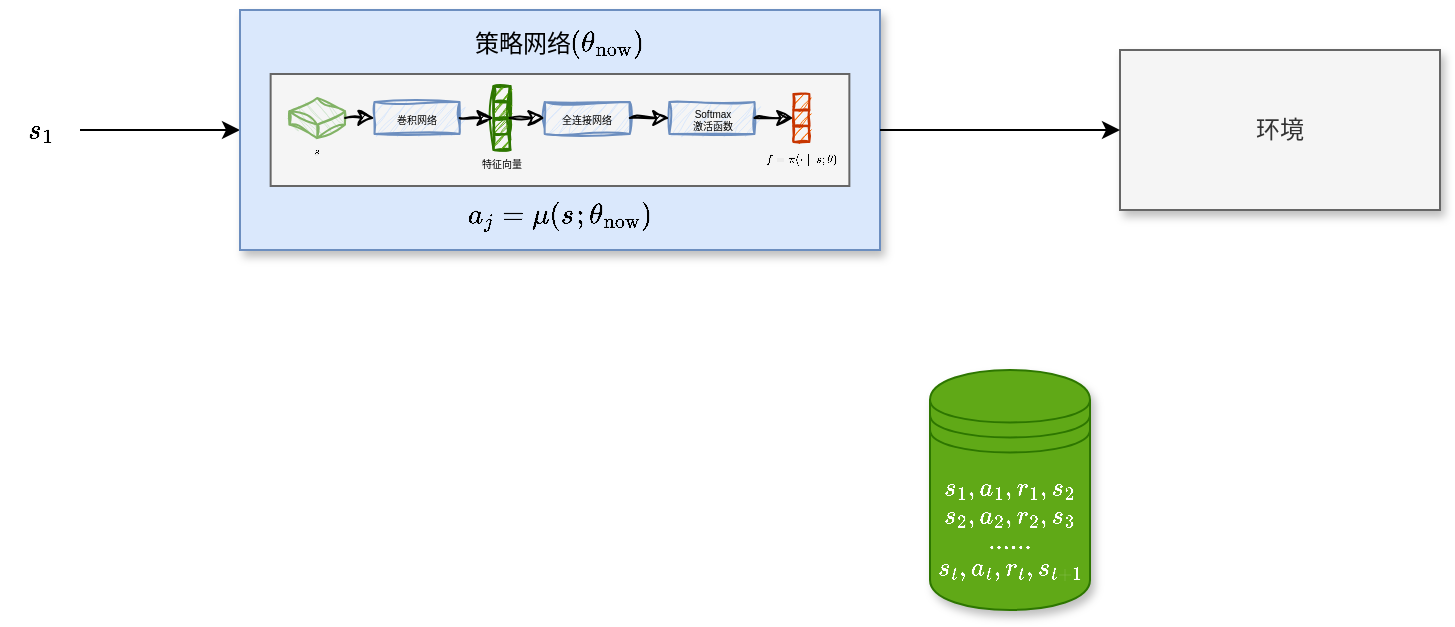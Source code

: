 <mxfile version="22.1.11" type="github" pages="2">
  <diagram name="第 1 页" id="D8CwGveDmH4_T83zukJF">
    <mxGraphModel dx="858" dy="1303" grid="1" gridSize="10" guides="1" tooltips="1" connect="1" arrows="1" fold="1" page="1" pageScale="1" pageWidth="1169" pageHeight="827" math="1" shadow="0">
      <root>
        <mxCell id="0" />
        <mxCell id="1" parent="0" />
        <mxCell id="J2k-B5QdtApuFqRNuriJ-1" value="&lt;div style=&quot;font-size: 11px;&quot;&gt;&lt;font style=&quot;font-size: 11px;&quot;&gt;`s_1,a_1,r_1,s_{2}`&lt;/font&gt;&lt;/div&gt;&lt;div style=&quot;font-size: 11px;&quot;&gt;&lt;font style=&quot;font-size: 11px;&quot;&gt;`s_2,a_2,r_2,s_{3}`&lt;/font&gt;&lt;/div&gt;&lt;div style=&quot;font-size: 11px;&quot;&gt;&lt;font style=&quot;font-size: 11px;&quot;&gt;`......`&lt;br&gt;&lt;/font&gt;&lt;/div&gt;&lt;div style=&quot;font-size: 11px;&quot;&gt;&lt;font style=&quot;font-size: 11px;&quot;&gt;`s_t,a_t,r_t,s_{t+1}`&lt;/font&gt;&lt;/div&gt;" style="shape=datastore;whiteSpace=wrap;html=1;fillColor=#60a917;strokeColor=#2D7600;fontColor=#ffffff;shadow=1;" parent="1" vertex="1">
          <mxGeometry x="545" y="160" width="80" height="120" as="geometry" />
        </mxCell>
        <mxCell id="J2k-B5QdtApuFqRNuriJ-30" style="edgeStyle=orthogonalEdgeStyle;rounded=0;orthogonalLoop=1;jettySize=auto;html=1;entryX=0;entryY=0.5;entryDx=0;entryDy=0;" parent="1" source="J2k-B5QdtApuFqRNuriJ-2" target="J2k-B5QdtApuFqRNuriJ-4" edge="1">
          <mxGeometry relative="1" as="geometry" />
        </mxCell>
        <mxCell id="J2k-B5QdtApuFqRNuriJ-2" value="`s_1`" style="text;strokeColor=none;align=center;fillColor=none;html=1;verticalAlign=middle;whiteSpace=wrap;rounded=0;" parent="1" vertex="1">
          <mxGeometry x="80" y="20" width="40" height="40" as="geometry" />
        </mxCell>
        <mxCell id="J2k-B5QdtApuFqRNuriJ-3" value="" style="group;fillColor=#d5e8d4;strokeColor=#82b366;" parent="1" vertex="1" connectable="0">
          <mxGeometry x="200" y="-20" width="320" height="120" as="geometry" />
        </mxCell>
        <mxCell id="J2k-B5QdtApuFqRNuriJ-4" value="&lt;div&gt;策略网络`(\theta_{\text{now}})`&lt;/div&gt;&lt;div&gt;&lt;br&gt;&lt;/div&gt;&lt;div&gt;&lt;br&gt;&lt;/div&gt;&lt;div&gt;&lt;br&gt;&lt;/div&gt;&lt;div&gt;&lt;br&gt;&lt;/div&gt;&lt;div&gt;&lt;br&gt;&lt;/div&gt;&lt;div&gt;`a_{j} = \mu(s_{};\theta_{\text{now}})`&lt;br&gt;&lt;/div&gt;" style="rounded=0;whiteSpace=wrap;html=1;fillColor=#dae8fc;strokeColor=#6c8ebf;shadow=1;" parent="J2k-B5QdtApuFqRNuriJ-3" vertex="1">
          <mxGeometry width="320" height="120" as="geometry" />
        </mxCell>
        <mxCell id="J2k-B5QdtApuFqRNuriJ-5" value="" style="group" parent="J2k-B5QdtApuFqRNuriJ-3" vertex="1" connectable="0">
          <mxGeometry x="15.32" y="32" width="289.36" height="56" as="geometry" />
        </mxCell>
        <mxCell id="J2k-B5QdtApuFqRNuriJ-6" value="" style="rounded=0;whiteSpace=wrap;html=1;fillColor=#f5f5f5;fontColor=#333333;strokeColor=#666666;" parent="J2k-B5QdtApuFqRNuriJ-5" vertex="1">
          <mxGeometry width="289.36" height="56" as="geometry" />
        </mxCell>
        <mxCell id="J2k-B5QdtApuFqRNuriJ-7" value="" style="html=1;shape=mxgraph.basic.isocube;isoAngle=15;flipH=1;flipV=0;fillColor=#d5e8d4;strokeColor=#82b366;shadow=0;fontSize=5;sketch=1;curveFitting=1;jiggle=2;" parent="J2k-B5QdtApuFqRNuriJ-5" vertex="1">
          <mxGeometry x="9.36" y="12" width="27.853" height="20" as="geometry" />
        </mxCell>
        <mxCell id="J2k-B5QdtApuFqRNuriJ-8" value="巻积网络" style="rounded=0;whiteSpace=wrap;html=1;fillColor=#dae8fc;strokeColor=#6c8ebf;shadow=0;fontSize=5;sketch=1;curveFitting=1;jiggle=2;" parent="J2k-B5QdtApuFqRNuriJ-5" vertex="1">
          <mxGeometry x="51.913" y="14" width="42.553" height="16" as="geometry" />
        </mxCell>
        <mxCell id="J2k-B5QdtApuFqRNuriJ-9" style="rounded=0;orthogonalLoop=1;jettySize=auto;html=1;entryX=0;entryY=0.5;entryDx=0;entryDy=0;fontSize=5;sketch=1;curveFitting=1;jiggle=2;" parent="J2k-B5QdtApuFqRNuriJ-5" source="J2k-B5QdtApuFqRNuriJ-7" target="J2k-B5QdtApuFqRNuriJ-8" edge="1">
          <mxGeometry relative="1" as="geometry" />
        </mxCell>
        <mxCell id="J2k-B5QdtApuFqRNuriJ-10" value="全连接网络" style="rounded=0;whiteSpace=wrap;html=1;fillColor=#dae8fc;strokeColor=#6c8ebf;shadow=0;fontSize=5;sketch=1;curveFitting=1;jiggle=2;" parent="J2k-B5QdtApuFqRNuriJ-5" vertex="1">
          <mxGeometry x="137.02" y="14" width="42.553" height="16" as="geometry" />
        </mxCell>
        <mxCell id="J2k-B5QdtApuFqRNuriJ-11" value="`s`" style="text;strokeColor=none;align=center;fillColor=none;html=1;verticalAlign=middle;whiteSpace=wrap;rounded=0;shadow=0;fontSize=5;sketch=1;curveFitting=1;jiggle=2;" parent="J2k-B5QdtApuFqRNuriJ-5" vertex="1">
          <mxGeometry x="14.773" y="30" width="17.021" height="16" as="geometry" />
        </mxCell>
        <mxCell id="J2k-B5QdtApuFqRNuriJ-12" value="特征向量" style="text;strokeColor=none;align=center;fillColor=none;html=1;verticalAlign=middle;whiteSpace=wrap;rounded=0;shadow=0;fontSize=5;sketch=1;curveFitting=1;jiggle=2;" parent="J2k-B5QdtApuFqRNuriJ-5" vertex="1">
          <mxGeometry x="102.977" y="40" width="25.532" height="8" as="geometry" />
        </mxCell>
        <mxCell id="J2k-B5QdtApuFqRNuriJ-13" value="" style="group;fontSize=5;sketch=1;curveFitting=1;jiggle=2;" parent="J2k-B5QdtApuFqRNuriJ-5" vertex="1" connectable="0">
          <mxGeometry x="111.488" y="6" width="8.511" height="32" as="geometry" />
        </mxCell>
        <mxCell id="J2k-B5QdtApuFqRNuriJ-14" value="" style="group;fillColor=#60a917;strokeColor=#2D7600;fontColor=#ffffff;container=0;fontSize=5;sketch=1;curveFitting=1;jiggle=2;" parent="J2k-B5QdtApuFqRNuriJ-13" vertex="1" connectable="0">
          <mxGeometry width="8.511" height="32" as="geometry" />
        </mxCell>
        <mxCell id="J2k-B5QdtApuFqRNuriJ-15" value="" style="whiteSpace=wrap;html=1;aspect=fixed;fillColor=#60a917;fontColor=#ffffff;strokeColor=#2D7600;fontSize=5;sketch=1;curveFitting=1;jiggle=2;" parent="J2k-B5QdtApuFqRNuriJ-13" vertex="1">
          <mxGeometry width="8" height="8" as="geometry" />
        </mxCell>
        <mxCell id="J2k-B5QdtApuFqRNuriJ-16" value="" style="whiteSpace=wrap;html=1;aspect=fixed;fillColor=#60a917;fontColor=#ffffff;strokeColor=#2D7600;fontSize=5;sketch=1;curveFitting=1;jiggle=2;" parent="J2k-B5QdtApuFqRNuriJ-13" vertex="1">
          <mxGeometry y="8" width="8" height="8" as="geometry" />
        </mxCell>
        <mxCell id="J2k-B5QdtApuFqRNuriJ-17" style="edgeStyle=orthogonalEdgeStyle;rounded=0;orthogonalLoop=1;jettySize=auto;html=1;exitX=0.5;exitY=0;exitDx=0;exitDy=0;sketch=1;curveFitting=1;jiggle=2;" parent="J2k-B5QdtApuFqRNuriJ-13" source="J2k-B5QdtApuFqRNuriJ-18" edge="1">
          <mxGeometry relative="1" as="geometry">
            <mxPoint x="4.035" y="16.047" as="targetPoint" />
          </mxGeometry>
        </mxCell>
        <mxCell id="J2k-B5QdtApuFqRNuriJ-18" value="" style="whiteSpace=wrap;html=1;aspect=fixed;fillColor=#60a917;fontColor=#ffffff;strokeColor=#2D7600;fontSize=5;sketch=1;curveFitting=1;jiggle=2;" parent="J2k-B5QdtApuFqRNuriJ-13" vertex="1">
          <mxGeometry y="16" width="8" height="8" as="geometry" />
        </mxCell>
        <mxCell id="J2k-B5QdtApuFqRNuriJ-19" value="" style="whiteSpace=wrap;html=1;aspect=fixed;fillColor=#60a917;fontColor=#ffffff;strokeColor=#2D7600;fontSize=5;sketch=1;curveFitting=1;jiggle=2;" parent="J2k-B5QdtApuFqRNuriJ-13" vertex="1">
          <mxGeometry y="24" width="8" height="8" as="geometry" />
        </mxCell>
        <mxCell id="J2k-B5QdtApuFqRNuriJ-20" style="rounded=0;orthogonalLoop=1;jettySize=auto;html=1;entryX=0;entryY=0;entryDx=0;entryDy=0;sketch=1;curveFitting=1;jiggle=2;" parent="J2k-B5QdtApuFqRNuriJ-5" source="J2k-B5QdtApuFqRNuriJ-8" target="J2k-B5QdtApuFqRNuriJ-18" edge="1">
          <mxGeometry relative="1" as="geometry" />
        </mxCell>
        <mxCell id="J2k-B5QdtApuFqRNuriJ-21" style="rounded=0;orthogonalLoop=1;jettySize=auto;html=1;entryX=0;entryY=0.5;entryDx=0;entryDy=0;fontSize=5;sketch=1;curveFitting=1;jiggle=2;exitX=1;exitY=0;exitDx=0;exitDy=0;" parent="J2k-B5QdtApuFqRNuriJ-5" source="J2k-B5QdtApuFqRNuriJ-18" target="J2k-B5QdtApuFqRNuriJ-10" edge="1">
          <mxGeometry relative="1" as="geometry" />
        </mxCell>
        <mxCell id="J2k-B5QdtApuFqRNuriJ-22" value="&lt;div&gt;Softmax&lt;/div&gt;&lt;div&gt;激活函数&lt;br&gt;&lt;/div&gt;" style="rounded=0;whiteSpace=wrap;html=1;fillColor=#dae8fc;strokeColor=#6c8ebf;shadow=0;fontSize=5;sketch=1;curveFitting=1;jiggle=2;" parent="J2k-B5QdtApuFqRNuriJ-5" vertex="1">
          <mxGeometry x="199.36" y="14" width="42.553" height="16" as="geometry" />
        </mxCell>
        <mxCell id="J2k-B5QdtApuFqRNuriJ-23" style="rounded=0;orthogonalLoop=1;jettySize=auto;html=1;entryX=0;entryY=0.5;entryDx=0;entryDy=0;sketch=1;curveFitting=1;jiggle=2;" parent="J2k-B5QdtApuFqRNuriJ-5" source="J2k-B5QdtApuFqRNuriJ-10" target="J2k-B5QdtApuFqRNuriJ-22" edge="1">
          <mxGeometry relative="1" as="geometry" />
        </mxCell>
        <mxCell id="J2k-B5QdtApuFqRNuriJ-24" value="" style="whiteSpace=wrap;html=1;aspect=fixed;fillColor=#fa6800;strokeColor=#C73500;fontSize=5;sketch=1;curveFitting=1;jiggle=2;fontColor=#000000;" parent="J2k-B5QdtApuFqRNuriJ-5" vertex="1">
          <mxGeometry x="261.358" y="10" width="8" height="8" as="geometry" />
        </mxCell>
        <mxCell id="J2k-B5QdtApuFqRNuriJ-25" style="edgeStyle=orthogonalEdgeStyle;rounded=0;orthogonalLoop=1;jettySize=auto;html=1;exitX=0.5;exitY=0;exitDx=0;exitDy=0;fillColor=#fa6800;strokeColor=#C73500;sketch=1;curveFitting=1;jiggle=2;" parent="J2k-B5QdtApuFqRNuriJ-5" source="J2k-B5QdtApuFqRNuriJ-26" edge="1">
          <mxGeometry relative="1" as="geometry">
            <mxPoint x="265.393" y="18.047" as="targetPoint" />
          </mxGeometry>
        </mxCell>
        <mxCell id="J2k-B5QdtApuFqRNuriJ-26" value="" style="whiteSpace=wrap;html=1;aspect=fixed;fillColor=#fa6800;strokeColor=#C73500;fontSize=5;sketch=1;curveFitting=1;jiggle=2;fontColor=#000000;" parent="J2k-B5QdtApuFqRNuriJ-5" vertex="1">
          <mxGeometry x="261.358" y="18" width="8" height="8" as="geometry" />
        </mxCell>
        <mxCell id="J2k-B5QdtApuFqRNuriJ-27" style="rounded=0;orthogonalLoop=1;jettySize=auto;html=1;entryX=0;entryY=0.5;entryDx=0;entryDy=0;sketch=1;curveFitting=1;jiggle=2;" parent="J2k-B5QdtApuFqRNuriJ-5" source="J2k-B5QdtApuFqRNuriJ-22" target="J2k-B5QdtApuFqRNuriJ-26" edge="1">
          <mxGeometry relative="1" as="geometry" />
        </mxCell>
        <mxCell id="J2k-B5QdtApuFqRNuriJ-28" value="" style="whiteSpace=wrap;html=1;aspect=fixed;fillColor=#fa6800;strokeColor=#C73500;fontSize=5;sketch=1;curveFitting=1;jiggle=2;fontColor=#000000;" parent="J2k-B5QdtApuFqRNuriJ-5" vertex="1">
          <mxGeometry x="261.358" y="26" width="8" height="8" as="geometry" />
        </mxCell>
        <mxCell id="J2k-B5QdtApuFqRNuriJ-29" value="`f=\pi(\cdot |&amp;nbsp; s;\theta)`" style="text;strokeColor=none;align=center;fillColor=none;html=1;verticalAlign=middle;whiteSpace=wrap;rounded=0;shadow=0;fontSize=5;sketch=1;curveFitting=1;jiggle=2;" parent="J2k-B5QdtApuFqRNuriJ-5" vertex="1">
          <mxGeometry x="246.36" y="38" width="36.77" height="8" as="geometry" />
        </mxCell>
        <mxCell id="J2k-B5QdtApuFqRNuriJ-32" value="环境" style="rounded=0;whiteSpace=wrap;html=1;fillColor=#f5f5f5;fontColor=#333333;strokeColor=#666666;shadow=1;" parent="1" vertex="1">
          <mxGeometry x="640" width="160" height="80" as="geometry" />
        </mxCell>
        <mxCell id="J2k-B5QdtApuFqRNuriJ-31" style="edgeStyle=orthogonalEdgeStyle;rounded=0;orthogonalLoop=1;jettySize=auto;html=1;" parent="1" source="J2k-B5QdtApuFqRNuriJ-4" target="J2k-B5QdtApuFqRNuriJ-32" edge="1">
          <mxGeometry relative="1" as="geometry">
            <mxPoint x="590" y="170" as="targetPoint" />
            <Array as="points">
              <mxPoint x="720" y="40" />
              <mxPoint x="720" y="60" />
            </Array>
          </mxGeometry>
        </mxCell>
      </root>
    </mxGraphModel>
  </diagram>
  <diagram id="BKZ8cblx9A8lKbo_8GUY" name="PPO-Penalty">
    <mxGraphModel dx="744" dy="1645" grid="1" gridSize="10" guides="1" tooltips="1" connect="1" arrows="1" fold="1" page="1" pageScale="1" pageWidth="827" pageHeight="1169" math="1" shadow="0">
      <root>
        <mxCell id="0" />
        <mxCell id="1" parent="0" />
        <mxCell id="Z2PP_-aqemVjIllpcwVC-1" value="&lt;div style=&quot;font-size: 11px;&quot;&gt;&lt;font style=&quot;font-size: 11px;&quot;&gt;`s_1,a_1,r_1,s_{2}`&lt;/font&gt;&lt;/div&gt;&lt;div style=&quot;font-size: 11px;&quot;&gt;&lt;font style=&quot;font-size: 11px;&quot;&gt;`s_2,a_2,r_2,s_{3}`&lt;/font&gt;&lt;/div&gt;&lt;div style=&quot;font-size: 11px;&quot;&gt;&lt;font style=&quot;font-size: 11px;&quot;&gt;`......`&lt;br&gt;&lt;/font&gt;&lt;/div&gt;&lt;div style=&quot;font-size: 11px;&quot;&gt;&lt;font style=&quot;font-size: 11px;&quot;&gt;`s_t,a_t,r_t,s_{t+1}`&lt;/font&gt;&lt;/div&gt;" style="shape=datastore;whiteSpace=wrap;html=1;fillColor=#60a917;strokeColor=#2D7600;fontColor=#ffffff;shadow=1;" vertex="1" parent="1">
          <mxGeometry x="520" y="160" width="80" height="120" as="geometry" />
        </mxCell>
        <mxCell id="Z2PP_-aqemVjIllpcwVC-2" style="edgeStyle=orthogonalEdgeStyle;rounded=0;orthogonalLoop=1;jettySize=auto;html=1;" edge="1" parent="1" source="Z2PP_-aqemVjIllpcwVC-3" target="Z2PP_-aqemVjIllpcwVC-5">
          <mxGeometry relative="1" as="geometry">
            <Array as="points">
              <mxPoint x="140" y="10" />
              <mxPoint x="140" y="10" />
            </Array>
          </mxGeometry>
        </mxCell>
        <mxCell id="Z2PP_-aqemVjIllpcwVC-3" value="`s_1`" style="text;strokeColor=none;align=center;fillColor=none;html=1;verticalAlign=middle;whiteSpace=wrap;rounded=0;" vertex="1" parent="1">
          <mxGeometry x="100" width="20" height="20" as="geometry" />
        </mxCell>
        <mxCell id="Z2PP_-aqemVjIllpcwVC-4" value="" style="group;fillColor=#d5e8d4;strokeColor=#82b366;" vertex="1" connectable="0" parent="1">
          <mxGeometry x="200" y="-20" width="320" height="120" as="geometry" />
        </mxCell>
        <mxCell id="Z2PP_-aqemVjIllpcwVC-5" value="&lt;div&gt;策略网络`(\theta_{\text{now}})`&lt;/div&gt;&lt;div&gt;&lt;br&gt;&lt;/div&gt;&lt;div&gt;&lt;br&gt;&lt;/div&gt;&lt;div&gt;&lt;br&gt;&lt;/div&gt;&lt;div&gt;&lt;br&gt;&lt;/div&gt;&lt;div&gt;&lt;br&gt;&lt;/div&gt;&lt;div&gt;`a_{j} = \mu(s_{};\theta_{\text{now}})`&lt;br&gt;&lt;/div&gt;" style="rounded=0;whiteSpace=wrap;html=1;fillColor=#dae8fc;strokeColor=#6c8ebf;shadow=1;" vertex="1" parent="Z2PP_-aqemVjIllpcwVC-4">
          <mxGeometry width="320" height="120" as="geometry" />
        </mxCell>
        <mxCell id="Z2PP_-aqemVjIllpcwVC-6" value="" style="group" vertex="1" connectable="0" parent="Z2PP_-aqemVjIllpcwVC-4">
          <mxGeometry x="15.32" y="32" width="289.36" height="56" as="geometry" />
        </mxCell>
        <mxCell id="Z2PP_-aqemVjIllpcwVC-7" value="" style="rounded=0;whiteSpace=wrap;html=1;fillColor=#f5f5f5;fontColor=#333333;strokeColor=#666666;" vertex="1" parent="Z2PP_-aqemVjIllpcwVC-6">
          <mxGeometry width="289.36" height="56" as="geometry" />
        </mxCell>
        <mxCell id="Z2PP_-aqemVjIllpcwVC-8" value="" style="html=1;shape=mxgraph.basic.isocube;isoAngle=15;flipH=1;flipV=0;fillColor=#d5e8d4;strokeColor=#82b366;shadow=0;fontSize=5;sketch=1;curveFitting=1;jiggle=2;" vertex="1" parent="Z2PP_-aqemVjIllpcwVC-6">
          <mxGeometry x="9.36" y="12" width="27.853" height="20" as="geometry" />
        </mxCell>
        <mxCell id="Z2PP_-aqemVjIllpcwVC-9" value="巻积网络" style="rounded=0;whiteSpace=wrap;html=1;fillColor=#dae8fc;strokeColor=#6c8ebf;shadow=0;fontSize=5;sketch=1;curveFitting=1;jiggle=2;" vertex="1" parent="Z2PP_-aqemVjIllpcwVC-6">
          <mxGeometry x="51.913" y="14" width="42.553" height="16" as="geometry" />
        </mxCell>
        <mxCell id="Z2PP_-aqemVjIllpcwVC-10" style="rounded=0;orthogonalLoop=1;jettySize=auto;html=1;entryX=0;entryY=0.5;entryDx=0;entryDy=0;fontSize=5;sketch=1;curveFitting=1;jiggle=2;" edge="1" parent="Z2PP_-aqemVjIllpcwVC-6" source="Z2PP_-aqemVjIllpcwVC-8" target="Z2PP_-aqemVjIllpcwVC-9">
          <mxGeometry relative="1" as="geometry" />
        </mxCell>
        <mxCell id="Z2PP_-aqemVjIllpcwVC-11" value="全连接网络" style="rounded=0;whiteSpace=wrap;html=1;fillColor=#dae8fc;strokeColor=#6c8ebf;shadow=0;fontSize=5;sketch=1;curveFitting=1;jiggle=2;" vertex="1" parent="Z2PP_-aqemVjIllpcwVC-6">
          <mxGeometry x="137.02" y="14" width="42.553" height="16" as="geometry" />
        </mxCell>
        <mxCell id="Z2PP_-aqemVjIllpcwVC-12" value="`s`" style="text;strokeColor=none;align=center;fillColor=none;html=1;verticalAlign=middle;whiteSpace=wrap;rounded=0;shadow=0;fontSize=5;sketch=1;curveFitting=1;jiggle=2;" vertex="1" parent="Z2PP_-aqemVjIllpcwVC-6">
          <mxGeometry x="14.773" y="30" width="17.021" height="16" as="geometry" />
        </mxCell>
        <mxCell id="Z2PP_-aqemVjIllpcwVC-13" value="特征向量" style="text;strokeColor=none;align=center;fillColor=none;html=1;verticalAlign=middle;whiteSpace=wrap;rounded=0;shadow=0;fontSize=5;sketch=1;curveFitting=1;jiggle=2;" vertex="1" parent="Z2PP_-aqemVjIllpcwVC-6">
          <mxGeometry x="102.977" y="40" width="25.532" height="8" as="geometry" />
        </mxCell>
        <mxCell id="Z2PP_-aqemVjIllpcwVC-14" value="" style="group;fontSize=5;sketch=1;curveFitting=1;jiggle=2;" vertex="1" connectable="0" parent="Z2PP_-aqemVjIllpcwVC-6">
          <mxGeometry x="111.488" y="6" width="8.511" height="32" as="geometry" />
        </mxCell>
        <mxCell id="Z2PP_-aqemVjIllpcwVC-15" value="" style="group;fillColor=#60a917;strokeColor=#2D7600;fontColor=#ffffff;container=0;fontSize=5;sketch=1;curveFitting=1;jiggle=2;" vertex="1" connectable="0" parent="Z2PP_-aqemVjIllpcwVC-14">
          <mxGeometry width="8.511" height="32" as="geometry" />
        </mxCell>
        <mxCell id="Z2PP_-aqemVjIllpcwVC-16" value="" style="whiteSpace=wrap;html=1;aspect=fixed;fillColor=#60a917;fontColor=#ffffff;strokeColor=#2D7600;fontSize=5;sketch=1;curveFitting=1;jiggle=2;" vertex="1" parent="Z2PP_-aqemVjIllpcwVC-14">
          <mxGeometry width="8" height="8" as="geometry" />
        </mxCell>
        <mxCell id="Z2PP_-aqemVjIllpcwVC-17" value="" style="whiteSpace=wrap;html=1;aspect=fixed;fillColor=#60a917;fontColor=#ffffff;strokeColor=#2D7600;fontSize=5;sketch=1;curveFitting=1;jiggle=2;" vertex="1" parent="Z2PP_-aqemVjIllpcwVC-14">
          <mxGeometry y="8" width="8" height="8" as="geometry" />
        </mxCell>
        <mxCell id="Z2PP_-aqemVjIllpcwVC-18" style="edgeStyle=orthogonalEdgeStyle;rounded=0;orthogonalLoop=1;jettySize=auto;html=1;exitX=0.5;exitY=0;exitDx=0;exitDy=0;sketch=1;curveFitting=1;jiggle=2;" edge="1" parent="Z2PP_-aqemVjIllpcwVC-14" source="Z2PP_-aqemVjIllpcwVC-19">
          <mxGeometry relative="1" as="geometry">
            <mxPoint x="4.035" y="16.047" as="targetPoint" />
          </mxGeometry>
        </mxCell>
        <mxCell id="Z2PP_-aqemVjIllpcwVC-19" value="" style="whiteSpace=wrap;html=1;aspect=fixed;fillColor=#60a917;fontColor=#ffffff;strokeColor=#2D7600;fontSize=5;sketch=1;curveFitting=1;jiggle=2;" vertex="1" parent="Z2PP_-aqemVjIllpcwVC-14">
          <mxGeometry y="16" width="8" height="8" as="geometry" />
        </mxCell>
        <mxCell id="Z2PP_-aqemVjIllpcwVC-20" value="" style="whiteSpace=wrap;html=1;aspect=fixed;fillColor=#60a917;fontColor=#ffffff;strokeColor=#2D7600;fontSize=5;sketch=1;curveFitting=1;jiggle=2;" vertex="1" parent="Z2PP_-aqemVjIllpcwVC-14">
          <mxGeometry y="24" width="8" height="8" as="geometry" />
        </mxCell>
        <mxCell id="Z2PP_-aqemVjIllpcwVC-21" style="rounded=0;orthogonalLoop=1;jettySize=auto;html=1;entryX=0;entryY=0;entryDx=0;entryDy=0;sketch=1;curveFitting=1;jiggle=2;" edge="1" parent="Z2PP_-aqemVjIllpcwVC-6" source="Z2PP_-aqemVjIllpcwVC-9" target="Z2PP_-aqemVjIllpcwVC-19">
          <mxGeometry relative="1" as="geometry" />
        </mxCell>
        <mxCell id="Z2PP_-aqemVjIllpcwVC-22" style="rounded=0;orthogonalLoop=1;jettySize=auto;html=1;entryX=0;entryY=0.5;entryDx=0;entryDy=0;fontSize=5;sketch=1;curveFitting=1;jiggle=2;exitX=1;exitY=0;exitDx=0;exitDy=0;" edge="1" parent="Z2PP_-aqemVjIllpcwVC-6" source="Z2PP_-aqemVjIllpcwVC-19" target="Z2PP_-aqemVjIllpcwVC-11">
          <mxGeometry relative="1" as="geometry" />
        </mxCell>
        <mxCell id="Z2PP_-aqemVjIllpcwVC-23" value="&lt;div&gt;Softmax&lt;/div&gt;&lt;div&gt;激活函数&lt;br&gt;&lt;/div&gt;" style="rounded=0;whiteSpace=wrap;html=1;fillColor=#dae8fc;strokeColor=#6c8ebf;shadow=0;fontSize=5;sketch=1;curveFitting=1;jiggle=2;" vertex="1" parent="Z2PP_-aqemVjIllpcwVC-6">
          <mxGeometry x="199.36" y="14" width="42.553" height="16" as="geometry" />
        </mxCell>
        <mxCell id="Z2PP_-aqemVjIllpcwVC-24" style="rounded=0;orthogonalLoop=1;jettySize=auto;html=1;entryX=0;entryY=0.5;entryDx=0;entryDy=0;sketch=1;curveFitting=1;jiggle=2;" edge="1" parent="Z2PP_-aqemVjIllpcwVC-6" source="Z2PP_-aqemVjIllpcwVC-11" target="Z2PP_-aqemVjIllpcwVC-23">
          <mxGeometry relative="1" as="geometry" />
        </mxCell>
        <mxCell id="Z2PP_-aqemVjIllpcwVC-25" value="" style="whiteSpace=wrap;html=1;aspect=fixed;fillColor=#fa6800;strokeColor=#C73500;fontSize=5;sketch=1;curveFitting=1;jiggle=2;fontColor=#000000;" vertex="1" parent="Z2PP_-aqemVjIllpcwVC-6">
          <mxGeometry x="261.358" y="10" width="8" height="8" as="geometry" />
        </mxCell>
        <mxCell id="Z2PP_-aqemVjIllpcwVC-26" style="edgeStyle=orthogonalEdgeStyle;rounded=0;orthogonalLoop=1;jettySize=auto;html=1;exitX=0.5;exitY=0;exitDx=0;exitDy=0;fillColor=#fa6800;strokeColor=#C73500;sketch=1;curveFitting=1;jiggle=2;" edge="1" parent="Z2PP_-aqemVjIllpcwVC-6" source="Z2PP_-aqemVjIllpcwVC-27">
          <mxGeometry relative="1" as="geometry">
            <mxPoint x="265.393" y="18.047" as="targetPoint" />
          </mxGeometry>
        </mxCell>
        <mxCell id="Z2PP_-aqemVjIllpcwVC-27" value="" style="whiteSpace=wrap;html=1;aspect=fixed;fillColor=#fa6800;strokeColor=#C73500;fontSize=5;sketch=1;curveFitting=1;jiggle=2;fontColor=#000000;" vertex="1" parent="Z2PP_-aqemVjIllpcwVC-6">
          <mxGeometry x="261.358" y="18" width="8" height="8" as="geometry" />
        </mxCell>
        <mxCell id="Z2PP_-aqemVjIllpcwVC-28" style="rounded=0;orthogonalLoop=1;jettySize=auto;html=1;entryX=0;entryY=0.5;entryDx=0;entryDy=0;sketch=1;curveFitting=1;jiggle=2;" edge="1" parent="Z2PP_-aqemVjIllpcwVC-6" source="Z2PP_-aqemVjIllpcwVC-23" target="Z2PP_-aqemVjIllpcwVC-27">
          <mxGeometry relative="1" as="geometry" />
        </mxCell>
        <mxCell id="Z2PP_-aqemVjIllpcwVC-29" value="" style="whiteSpace=wrap;html=1;aspect=fixed;fillColor=#fa6800;strokeColor=#C73500;fontSize=5;sketch=1;curveFitting=1;jiggle=2;fontColor=#000000;" vertex="1" parent="Z2PP_-aqemVjIllpcwVC-6">
          <mxGeometry x="261.358" y="26" width="8" height="8" as="geometry" />
        </mxCell>
        <mxCell id="Z2PP_-aqemVjIllpcwVC-30" value="`f=\pi(\cdot |&amp;nbsp; s;\theta)`" style="text;strokeColor=none;align=center;fillColor=none;html=1;verticalAlign=middle;whiteSpace=wrap;rounded=0;shadow=0;fontSize=5;sketch=1;curveFitting=1;jiggle=2;" vertex="1" parent="Z2PP_-aqemVjIllpcwVC-6">
          <mxGeometry x="246.36" y="38" width="36.77" height="8" as="geometry" />
        </mxCell>
        <mxCell id="Z2PP_-aqemVjIllpcwVC-44" style="edgeStyle=orthogonalEdgeStyle;rounded=0;orthogonalLoop=1;jettySize=auto;html=1;entryX=1;entryY=0.3;entryDx=0;entryDy=0;" edge="1" parent="1" source="Z2PP_-aqemVjIllpcwVC-31" target="Z2PP_-aqemVjIllpcwVC-1">
          <mxGeometry relative="1" as="geometry">
            <Array as="points">
              <mxPoint x="800" y="10" />
              <mxPoint x="800" y="196" />
            </Array>
          </mxGeometry>
        </mxCell>
        <mxCell id="Z2PP_-aqemVjIllpcwVC-31" value="环境" style="rounded=0;whiteSpace=wrap;html=1;fillColor=#f5f5f5;fontColor=#333333;strokeColor=#666666;shadow=1;" vertex="1" parent="1">
          <mxGeometry x="600" width="160" height="80" as="geometry" />
        </mxCell>
        <mxCell id="Z2PP_-aqemVjIllpcwVC-40" style="edgeStyle=orthogonalEdgeStyle;rounded=0;orthogonalLoop=1;jettySize=auto;html=1;exitX=1;exitY=0.25;exitDx=0;exitDy=0;" edge="1" parent="1" source="Z2PP_-aqemVjIllpcwVC-5" target="Z2PP_-aqemVjIllpcwVC-31">
          <mxGeometry relative="1" as="geometry">
            <Array as="points">
              <mxPoint x="580" y="10" />
              <mxPoint x="580" y="10" />
            </Array>
          </mxGeometry>
        </mxCell>
        <mxCell id="Z2PP_-aqemVjIllpcwVC-41" value="`a_1`" style="text;strokeColor=none;align=center;fillColor=none;html=1;verticalAlign=middle;whiteSpace=wrap;rounded=0;" vertex="1" parent="1">
          <mxGeometry x="550" y="-10" width="20" height="20" as="geometry" />
        </mxCell>
        <mxCell id="Z2PP_-aqemVjIllpcwVC-43" style="edgeStyle=orthogonalEdgeStyle;rounded=0;orthogonalLoop=1;jettySize=auto;html=1;exitX=1;exitY=0.25;exitDx=0;exitDy=0;" edge="1" parent="1" source="Z2PP_-aqemVjIllpcwVC-5" target="Z2PP_-aqemVjIllpcwVC-1">
          <mxGeometry relative="1" as="geometry">
            <Array as="points">
              <mxPoint x="560" y="10" />
            </Array>
          </mxGeometry>
        </mxCell>
        <mxCell id="Z2PP_-aqemVjIllpcwVC-45" value="`r_1`" style="text;strokeColor=none;align=center;fillColor=none;html=1;verticalAlign=middle;whiteSpace=wrap;rounded=0;" vertex="1" parent="1">
          <mxGeometry x="770" y="-10" width="20" height="20" as="geometry" />
        </mxCell>
      </root>
    </mxGraphModel>
  </diagram>
</mxfile>
